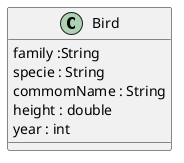 @startuml
class Bird {
    family :String
    specie : String
    commomName : String
    height : double
    year : int
}
@enduml